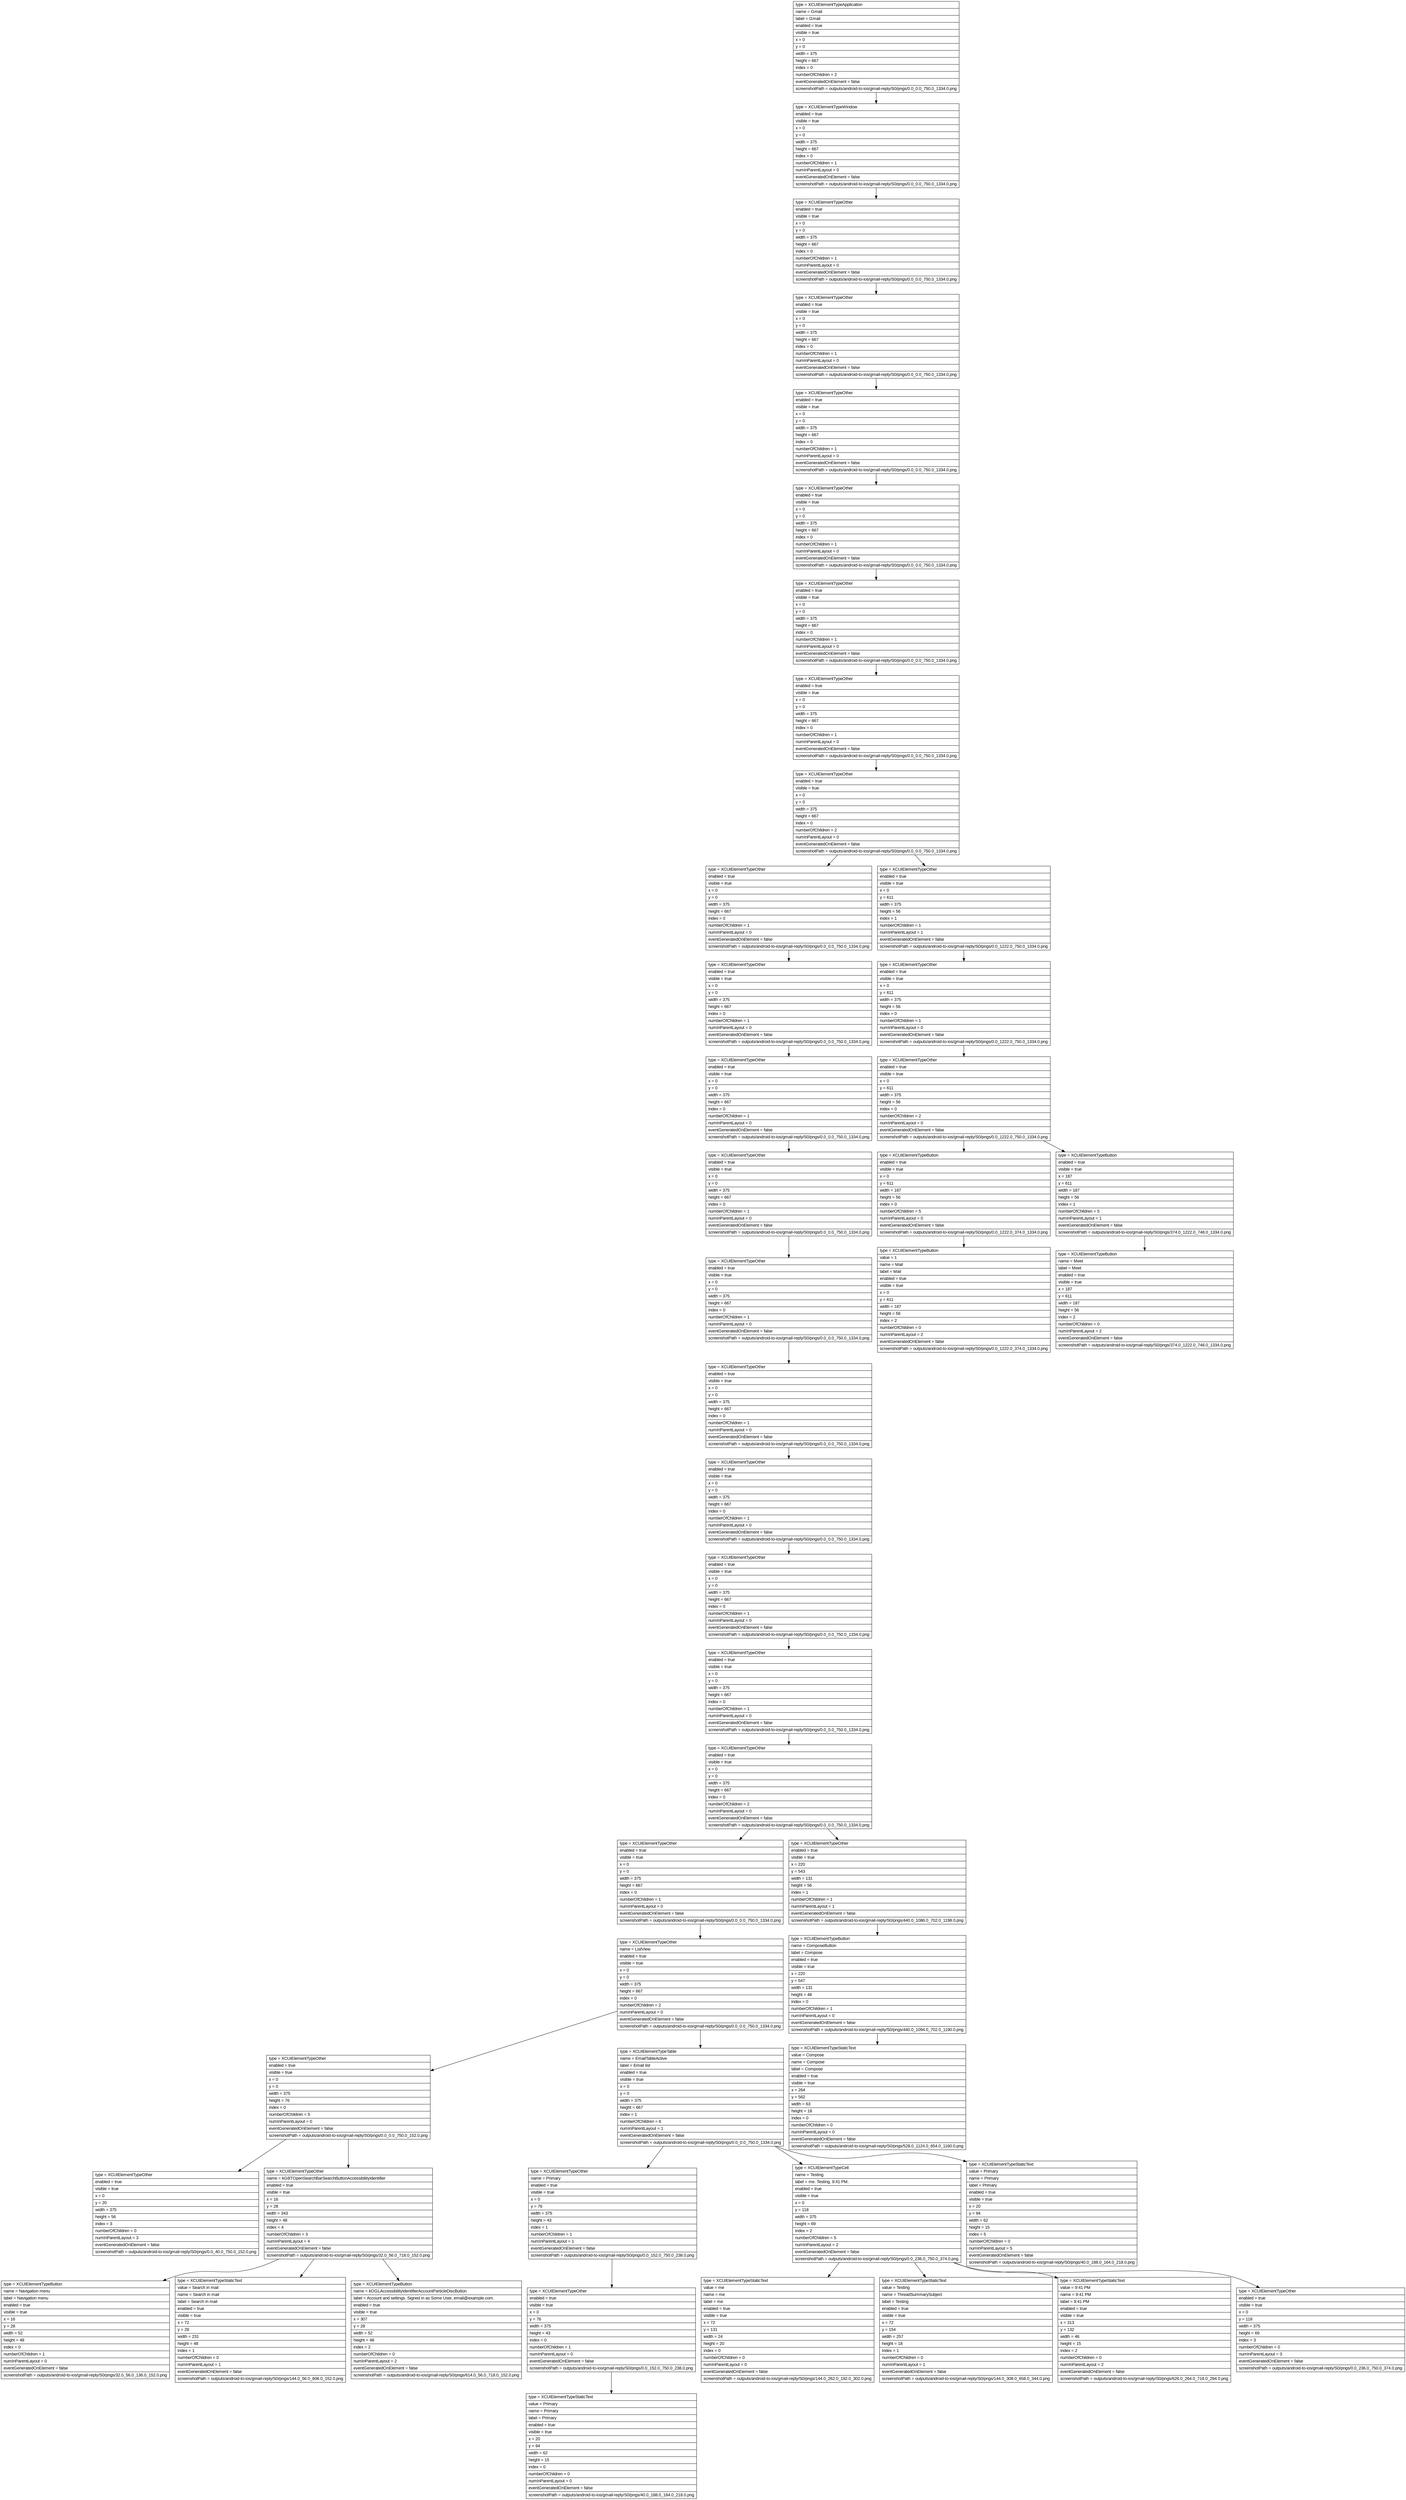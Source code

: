 digraph Layout {

	node [shape=record fontname=Arial];

	0	[label="{type = XCUIElementTypeApplication\l|name = Gmail\l|label = Gmail\l|enabled = true\l|visible = true\l|x = 0\l|y = 0\l|width = 375\l|height = 667\l|index = 0\l|numberOfChildren = 2\l|eventGeneratedOnElement = false \l|screenshotPath = outputs/android-to-ios/gmail-reply/S0/pngs/0.0_0.0_750.0_1334.0.png\l}"]
	1	[label="{type = XCUIElementTypeWindow\l|enabled = true\l|visible = true\l|x = 0\l|y = 0\l|width = 375\l|height = 667\l|index = 0\l|numberOfChildren = 1\l|numInParentLayout = 0\l|eventGeneratedOnElement = false \l|screenshotPath = outputs/android-to-ios/gmail-reply/S0/pngs/0.0_0.0_750.0_1334.0.png\l}"]
	2	[label="{type = XCUIElementTypeOther\l|enabled = true\l|visible = true\l|x = 0\l|y = 0\l|width = 375\l|height = 667\l|index = 0\l|numberOfChildren = 1\l|numInParentLayout = 0\l|eventGeneratedOnElement = false \l|screenshotPath = outputs/android-to-ios/gmail-reply/S0/pngs/0.0_0.0_750.0_1334.0.png\l}"]
	3	[label="{type = XCUIElementTypeOther\l|enabled = true\l|visible = true\l|x = 0\l|y = 0\l|width = 375\l|height = 667\l|index = 0\l|numberOfChildren = 1\l|numInParentLayout = 0\l|eventGeneratedOnElement = false \l|screenshotPath = outputs/android-to-ios/gmail-reply/S0/pngs/0.0_0.0_750.0_1334.0.png\l}"]
	4	[label="{type = XCUIElementTypeOther\l|enabled = true\l|visible = true\l|x = 0\l|y = 0\l|width = 375\l|height = 667\l|index = 0\l|numberOfChildren = 1\l|numInParentLayout = 0\l|eventGeneratedOnElement = false \l|screenshotPath = outputs/android-to-ios/gmail-reply/S0/pngs/0.0_0.0_750.0_1334.0.png\l}"]
	5	[label="{type = XCUIElementTypeOther\l|enabled = true\l|visible = true\l|x = 0\l|y = 0\l|width = 375\l|height = 667\l|index = 0\l|numberOfChildren = 1\l|numInParentLayout = 0\l|eventGeneratedOnElement = false \l|screenshotPath = outputs/android-to-ios/gmail-reply/S0/pngs/0.0_0.0_750.0_1334.0.png\l}"]
	6	[label="{type = XCUIElementTypeOther\l|enabled = true\l|visible = true\l|x = 0\l|y = 0\l|width = 375\l|height = 667\l|index = 0\l|numberOfChildren = 1\l|numInParentLayout = 0\l|eventGeneratedOnElement = false \l|screenshotPath = outputs/android-to-ios/gmail-reply/S0/pngs/0.0_0.0_750.0_1334.0.png\l}"]
	7	[label="{type = XCUIElementTypeOther\l|enabled = true\l|visible = true\l|x = 0\l|y = 0\l|width = 375\l|height = 667\l|index = 0\l|numberOfChildren = 1\l|numInParentLayout = 0\l|eventGeneratedOnElement = false \l|screenshotPath = outputs/android-to-ios/gmail-reply/S0/pngs/0.0_0.0_750.0_1334.0.png\l}"]
	8	[label="{type = XCUIElementTypeOther\l|enabled = true\l|visible = true\l|x = 0\l|y = 0\l|width = 375\l|height = 667\l|index = 0\l|numberOfChildren = 2\l|numInParentLayout = 0\l|eventGeneratedOnElement = false \l|screenshotPath = outputs/android-to-ios/gmail-reply/S0/pngs/0.0_0.0_750.0_1334.0.png\l}"]
	9	[label="{type = XCUIElementTypeOther\l|enabled = true\l|visible = true\l|x = 0\l|y = 0\l|width = 375\l|height = 667\l|index = 0\l|numberOfChildren = 1\l|numInParentLayout = 0\l|eventGeneratedOnElement = false \l|screenshotPath = outputs/android-to-ios/gmail-reply/S0/pngs/0.0_0.0_750.0_1334.0.png\l}"]
	10	[label="{type = XCUIElementTypeOther\l|enabled = true\l|visible = true\l|x = 0\l|y = 611\l|width = 375\l|height = 56\l|index = 1\l|numberOfChildren = 1\l|numInParentLayout = 1\l|eventGeneratedOnElement = false \l|screenshotPath = outputs/android-to-ios/gmail-reply/S0/pngs/0.0_1222.0_750.0_1334.0.png\l}"]
	11	[label="{type = XCUIElementTypeOther\l|enabled = true\l|visible = true\l|x = 0\l|y = 0\l|width = 375\l|height = 667\l|index = 0\l|numberOfChildren = 1\l|numInParentLayout = 0\l|eventGeneratedOnElement = false \l|screenshotPath = outputs/android-to-ios/gmail-reply/S0/pngs/0.0_0.0_750.0_1334.0.png\l}"]
	12	[label="{type = XCUIElementTypeOther\l|enabled = true\l|visible = true\l|x = 0\l|y = 611\l|width = 375\l|height = 56\l|index = 0\l|numberOfChildren = 1\l|numInParentLayout = 0\l|eventGeneratedOnElement = false \l|screenshotPath = outputs/android-to-ios/gmail-reply/S0/pngs/0.0_1222.0_750.0_1334.0.png\l}"]
	13	[label="{type = XCUIElementTypeOther\l|enabled = true\l|visible = true\l|x = 0\l|y = 0\l|width = 375\l|height = 667\l|index = 0\l|numberOfChildren = 1\l|numInParentLayout = 0\l|eventGeneratedOnElement = false \l|screenshotPath = outputs/android-to-ios/gmail-reply/S0/pngs/0.0_0.0_750.0_1334.0.png\l}"]
	14	[label="{type = XCUIElementTypeOther\l|enabled = true\l|visible = true\l|x = 0\l|y = 611\l|width = 375\l|height = 56\l|index = 0\l|numberOfChildren = 2\l|numInParentLayout = 0\l|eventGeneratedOnElement = false \l|screenshotPath = outputs/android-to-ios/gmail-reply/S0/pngs/0.0_1222.0_750.0_1334.0.png\l}"]
	15	[label="{type = XCUIElementTypeOther\l|enabled = true\l|visible = true\l|x = 0\l|y = 0\l|width = 375\l|height = 667\l|index = 0\l|numberOfChildren = 1\l|numInParentLayout = 0\l|eventGeneratedOnElement = false \l|screenshotPath = outputs/android-to-ios/gmail-reply/S0/pngs/0.0_0.0_750.0_1334.0.png\l}"]
	16	[label="{type = XCUIElementTypeButton\l|enabled = true\l|visible = true\l|x = 0\l|y = 611\l|width = 187\l|height = 56\l|index = 0\l|numberOfChildren = 5\l|numInParentLayout = 0\l|eventGeneratedOnElement = false \l|screenshotPath = outputs/android-to-ios/gmail-reply/S0/pngs/0.0_1222.0_374.0_1334.0.png\l}"]
	17	[label="{type = XCUIElementTypeButton\l|enabled = true\l|visible = true\l|x = 187\l|y = 611\l|width = 187\l|height = 56\l|index = 1\l|numberOfChildren = 5\l|numInParentLayout = 1\l|eventGeneratedOnElement = false \l|screenshotPath = outputs/android-to-ios/gmail-reply/S0/pngs/374.0_1222.0_748.0_1334.0.png\l}"]
	18	[label="{type = XCUIElementTypeOther\l|enabled = true\l|visible = true\l|x = 0\l|y = 0\l|width = 375\l|height = 667\l|index = 0\l|numberOfChildren = 1\l|numInParentLayout = 0\l|eventGeneratedOnElement = false \l|screenshotPath = outputs/android-to-ios/gmail-reply/S0/pngs/0.0_0.0_750.0_1334.0.png\l}"]
	19	[label="{type = XCUIElementTypeButton\l|value = 1\l|name = Mail\l|label = Mail\l|enabled = true\l|visible = true\l|x = 0\l|y = 611\l|width = 187\l|height = 56\l|index = 2\l|numberOfChildren = 0\l|numInParentLayout = 2\l|eventGeneratedOnElement = false \l|screenshotPath = outputs/android-to-ios/gmail-reply/S0/pngs/0.0_1222.0_374.0_1334.0.png\l}"]
	20	[label="{type = XCUIElementTypeButton\l|name = Meet\l|label = Meet\l|enabled = true\l|visible = true\l|x = 187\l|y = 611\l|width = 187\l|height = 56\l|index = 2\l|numberOfChildren = 0\l|numInParentLayout = 2\l|eventGeneratedOnElement = false \l|screenshotPath = outputs/android-to-ios/gmail-reply/S0/pngs/374.0_1222.0_748.0_1334.0.png\l}"]
	21	[label="{type = XCUIElementTypeOther\l|enabled = true\l|visible = true\l|x = 0\l|y = 0\l|width = 375\l|height = 667\l|index = 0\l|numberOfChildren = 1\l|numInParentLayout = 0\l|eventGeneratedOnElement = false \l|screenshotPath = outputs/android-to-ios/gmail-reply/S0/pngs/0.0_0.0_750.0_1334.0.png\l}"]
	22	[label="{type = XCUIElementTypeOther\l|enabled = true\l|visible = true\l|x = 0\l|y = 0\l|width = 375\l|height = 667\l|index = 0\l|numberOfChildren = 1\l|numInParentLayout = 0\l|eventGeneratedOnElement = false \l|screenshotPath = outputs/android-to-ios/gmail-reply/S0/pngs/0.0_0.0_750.0_1334.0.png\l}"]
	23	[label="{type = XCUIElementTypeOther\l|enabled = true\l|visible = true\l|x = 0\l|y = 0\l|width = 375\l|height = 667\l|index = 0\l|numberOfChildren = 1\l|numInParentLayout = 0\l|eventGeneratedOnElement = false \l|screenshotPath = outputs/android-to-ios/gmail-reply/S0/pngs/0.0_0.0_750.0_1334.0.png\l}"]
	24	[label="{type = XCUIElementTypeOther\l|enabled = true\l|visible = true\l|x = 0\l|y = 0\l|width = 375\l|height = 667\l|index = 0\l|numberOfChildren = 1\l|numInParentLayout = 0\l|eventGeneratedOnElement = false \l|screenshotPath = outputs/android-to-ios/gmail-reply/S0/pngs/0.0_0.0_750.0_1334.0.png\l}"]
	25	[label="{type = XCUIElementTypeOther\l|enabled = true\l|visible = true\l|x = 0\l|y = 0\l|width = 375\l|height = 667\l|index = 0\l|numberOfChildren = 2\l|numInParentLayout = 0\l|eventGeneratedOnElement = false \l|screenshotPath = outputs/android-to-ios/gmail-reply/S0/pngs/0.0_0.0_750.0_1334.0.png\l}"]
	26	[label="{type = XCUIElementTypeOther\l|enabled = true\l|visible = true\l|x = 0\l|y = 0\l|width = 375\l|height = 667\l|index = 0\l|numberOfChildren = 1\l|numInParentLayout = 0\l|eventGeneratedOnElement = false \l|screenshotPath = outputs/android-to-ios/gmail-reply/S0/pngs/0.0_0.0_750.0_1334.0.png\l}"]
	27	[label="{type = XCUIElementTypeOther\l|enabled = true\l|visible = true\l|x = 220\l|y = 543\l|width = 131\l|height = 56\l|index = 1\l|numberOfChildren = 1\l|numInParentLayout = 1\l|eventGeneratedOnElement = false \l|screenshotPath = outputs/android-to-ios/gmail-reply/S0/pngs/440.0_1086.0_702.0_1198.0.png\l}"]
	28	[label="{type = XCUIElementTypeOther\l|name = ListView\l|enabled = true\l|visible = true\l|x = 0\l|y = 0\l|width = 375\l|height = 667\l|index = 0\l|numberOfChildren = 2\l|numInParentLayout = 0\l|eventGeneratedOnElement = false \l|screenshotPath = outputs/android-to-ios/gmail-reply/S0/pngs/0.0_0.0_750.0_1334.0.png\l}"]
	29	[label="{type = XCUIElementTypeButton\l|name = ComposeButton\l|label = Compose\l|enabled = true\l|visible = true\l|x = 220\l|y = 547\l|width = 131\l|height = 48\l|index = 0\l|numberOfChildren = 1\l|numInParentLayout = 0\l|eventGeneratedOnElement = false \l|screenshotPath = outputs/android-to-ios/gmail-reply/S0/pngs/440.0_1094.0_702.0_1190.0.png\l}"]
	30	[label="{type = XCUIElementTypeOther\l|enabled = true\l|visible = true\l|x = 0\l|y = 0\l|width = 375\l|height = 76\l|index = 0\l|numberOfChildren = 5\l|numInParentLayout = 0\l|eventGeneratedOnElement = false \l|screenshotPath = outputs/android-to-ios/gmail-reply/S0/pngs/0.0_0.0_750.0_152.0.png\l}"]
	31	[label="{type = XCUIElementTypeTable\l|name = EmailTableActive\l|label = Email list \l|enabled = true\l|visible = true\l|x = 0\l|y = 0\l|width = 375\l|height = 667\l|index = 1\l|numberOfChildren = 6\l|numInParentLayout = 1\l|eventGeneratedOnElement = false \l|screenshotPath = outputs/android-to-ios/gmail-reply/S0/pngs/0.0_0.0_750.0_1334.0.png\l}"]
	32	[label="{type = XCUIElementTypeStaticText\l|value = Compose\l|name = Compose\l|label = Compose\l|enabled = true\l|visible = true\l|x = 264\l|y = 562\l|width = 63\l|height = 18\l|index = 0\l|numberOfChildren = 0\l|numInParentLayout = 0\l|eventGeneratedOnElement = false \l|screenshotPath = outputs/android-to-ios/gmail-reply/S0/pngs/528.0_1124.0_654.0_1160.0.png\l}"]
	33	[label="{type = XCUIElementTypeOther\l|enabled = true\l|visible = true\l|x = 0\l|y = 20\l|width = 375\l|height = 56\l|index = 3\l|numberOfChildren = 0\l|numInParentLayout = 3\l|eventGeneratedOnElement = false \l|screenshotPath = outputs/android-to-ios/gmail-reply/S0/pngs/0.0_40.0_750.0_152.0.png\l}"]
	34	[label="{type = XCUIElementTypeOther\l|name = kGBTOpenSearchBarSearchButtonAccessibilityIdentifier\l|enabled = true\l|visible = true\l|x = 16\l|y = 28\l|width = 343\l|height = 48\l|index = 4\l|numberOfChildren = 3\l|numInParentLayout = 4\l|eventGeneratedOnElement = false \l|screenshotPath = outputs/android-to-ios/gmail-reply/S0/pngs/32.0_56.0_718.0_152.0.png\l}"]
	35	[label="{type = XCUIElementTypeOther\l|name = Primary\l|enabled = true\l|visible = true\l|x = 0\l|y = 76\l|width = 375\l|height = 43\l|index = 1\l|numberOfChildren = 1\l|numInParentLayout = 1\l|eventGeneratedOnElement = false \l|screenshotPath = outputs/android-to-ios/gmail-reply/S0/pngs/0.0_152.0_750.0_238.0.png\l}"]
	36	[label="{type = XCUIElementTypeCell\l|name = Testing\l|label = me. Testing. 9:41 PM. \l|enabled = true\l|visible = true\l|x = 0\l|y = 118\l|width = 375\l|height = 69\l|index = 2\l|numberOfChildren = 5\l|numInParentLayout = 2\l|eventGeneratedOnElement = false \l|screenshotPath = outputs/android-to-ios/gmail-reply/S0/pngs/0.0_236.0_750.0_374.0.png\l}"]
	37	[label="{type = XCUIElementTypeStaticText\l|value = Primary\l|name = Primary\l|label = Primary\l|enabled = true\l|visible = true\l|x = 20\l|y = 94\l|width = 62\l|height = 15\l|index = 5\l|numberOfChildren = 0\l|numInParentLayout = 5\l|eventGeneratedOnElement = false \l|screenshotPath = outputs/android-to-ios/gmail-reply/S0/pngs/40.0_188.0_164.0_218.0.png\l}"]
	38	[label="{type = XCUIElementTypeButton\l|name = Navigation menu\l|label = Navigation menu\l|enabled = true\l|visible = true\l|x = 16\l|y = 28\l|width = 52\l|height = 48\l|index = 0\l|numberOfChildren = 1\l|numInParentLayout = 0\l|eventGeneratedOnElement = false \l|screenshotPath = outputs/android-to-ios/gmail-reply/S0/pngs/32.0_56.0_136.0_152.0.png\l}"]
	39	[label="{type = XCUIElementTypeStaticText\l|value = Search in mail\l|name = Search in mail\l|label = Search in mail\l|enabled = true\l|visible = true\l|x = 72\l|y = 28\l|width = 231\l|height = 48\l|index = 1\l|numberOfChildren = 0\l|numInParentLayout = 1\l|eventGeneratedOnElement = false \l|screenshotPath = outputs/android-to-ios/gmail-reply/S0/pngs/144.0_56.0_606.0_152.0.png\l}"]
	40	[label="{type = XCUIElementTypeButton\l|name = kOGLAccessibilityIdentifierAccountParticleDiscButton\l|label = Account and settings. Signed in as Some User, email@example.com.\l|enabled = true\l|visible = true\l|x = 307\l|y = 28\l|width = 52\l|height = 48\l|index = 2\l|numberOfChildren = 0\l|numInParentLayout = 2\l|eventGeneratedOnElement = false \l|screenshotPath = outputs/android-to-ios/gmail-reply/S0/pngs/614.0_56.0_718.0_152.0.png\l}"]
	41	[label="{type = XCUIElementTypeOther\l|enabled = true\l|visible = true\l|x = 0\l|y = 76\l|width = 375\l|height = 43\l|index = 0\l|numberOfChildren = 1\l|numInParentLayout = 0\l|eventGeneratedOnElement = false \l|screenshotPath = outputs/android-to-ios/gmail-reply/S0/pngs/0.0_152.0_750.0_238.0.png\l}"]
	42	[label="{type = XCUIElementTypeStaticText\l|value = ‎me\l|name = ‎me\l|label = ‎me\l|enabled = true\l|visible = true\l|x = 72\l|y = 131\l|width = 24\l|height = 20\l|index = 0\l|numberOfChildren = 0\l|numInParentLayout = 0\l|eventGeneratedOnElement = false \l|screenshotPath = outputs/android-to-ios/gmail-reply/S0/pngs/144.0_262.0_192.0_302.0.png\l}"]
	43	[label="{type = XCUIElementTypeStaticText\l|value = Testing\l|name = ThreadSummarySubject\l|label = Testing\l|enabled = true\l|visible = true\l|x = 72\l|y = 154\l|width = 257\l|height = 18\l|index = 1\l|numberOfChildren = 0\l|numInParentLayout = 1\l|eventGeneratedOnElement = false \l|screenshotPath = outputs/android-to-ios/gmail-reply/S0/pngs/144.0_308.0_658.0_344.0.png\l}"]
	44	[label="{type = XCUIElementTypeStaticText\l|value = 9:41 PM\l|name = 9:41 PM\l|label = 9:41 PM\l|enabled = true\l|visible = true\l|x = 313\l|y = 132\l|width = 46\l|height = 15\l|index = 2\l|numberOfChildren = 0\l|numInParentLayout = 2\l|eventGeneratedOnElement = false \l|screenshotPath = outputs/android-to-ios/gmail-reply/S0/pngs/626.0_264.0_718.0_294.0.png\l}"]
	45	[label="{type = XCUIElementTypeOther\l|enabled = true\l|visible = true\l|x = 0\l|y = 118\l|width = 375\l|height = 69\l|index = 3\l|numberOfChildren = 0\l|numInParentLayout = 3\l|eventGeneratedOnElement = false \l|screenshotPath = outputs/android-to-ios/gmail-reply/S0/pngs/0.0_236.0_750.0_374.0.png\l}"]
	46	[label="{type = XCUIElementTypeStaticText\l|value = Primary\l|name = Primary\l|label = Primary\l|enabled = true\l|visible = true\l|x = 20\l|y = 94\l|width = 62\l|height = 15\l|index = 0\l|numberOfChildren = 0\l|numInParentLayout = 0\l|eventGeneratedOnElement = false \l|screenshotPath = outputs/android-to-ios/gmail-reply/S0/pngs/40.0_188.0_164.0_218.0.png\l}"]


	0 -> 1
	1 -> 2
	2 -> 3
	3 -> 4
	4 -> 5
	5 -> 6
	6 -> 7
	7 -> 8
	8 -> 9
	8 -> 10
	9 -> 11
	10 -> 12
	11 -> 13
	12 -> 14
	13 -> 15
	14 -> 16
	14 -> 17
	15 -> 18
	16 -> 19
	17 -> 20
	18 -> 21
	21 -> 22
	22 -> 23
	23 -> 24
	24 -> 25
	25 -> 26
	25 -> 27
	26 -> 28
	27 -> 29
	28 -> 30
	28 -> 31
	29 -> 32
	30 -> 33
	30 -> 34
	31 -> 35
	31 -> 36
	31 -> 37
	34 -> 38
	34 -> 39
	34 -> 40
	35 -> 41
	36 -> 42
	36 -> 43
	36 -> 44
	36 -> 45
	41 -> 46


}